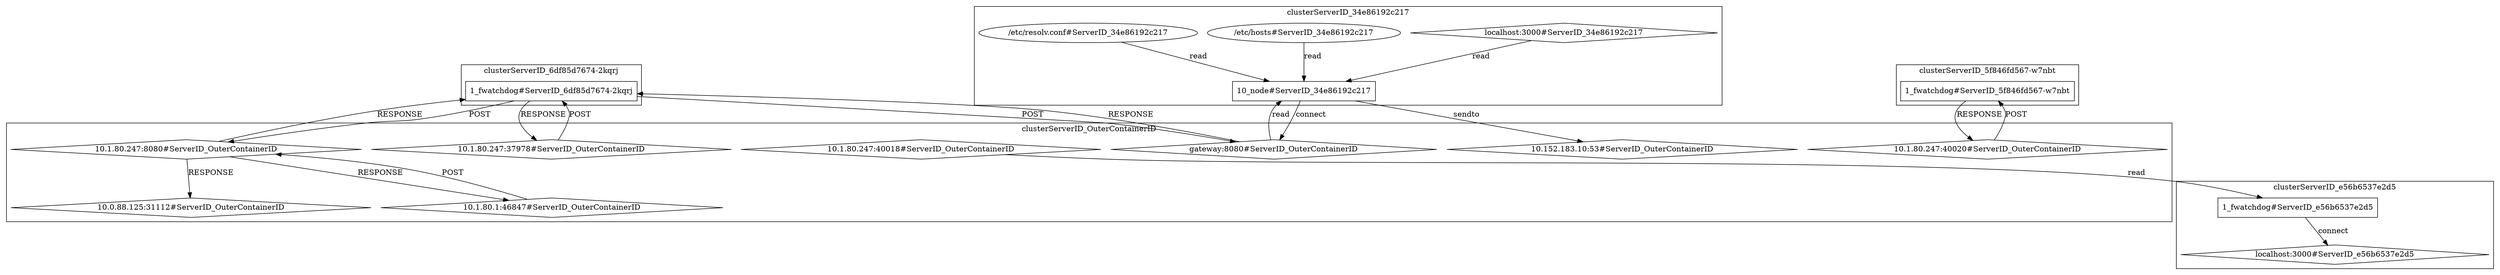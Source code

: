 digraph G {
	"1_fwatchdog#ServerID_6df85d7674-2kqrj"->"gateway:8080#ServerID_OuterContainerID"[ label="POST" ];
	"10.1.80.247:37978#ServerID_OuterContainerID"->"1_fwatchdog#ServerID_6df85d7674-2kqrj"[ label="POST" ];
	"10.1.80.247:40020#ServerID_OuterContainerID"->"1_fwatchdog#ServerID_5f846fd567-w7nbt"[ label="POST" ];
	"gateway:8080#ServerID_OuterContainerID"->"1_fwatchdog#ServerID_6df85d7674-2kqrj"[ label="RESPONSE" ];
	"1_fwatchdog#ServerID_6df85d7674-2kqrj"->"10.1.80.247:37978#ServerID_OuterContainerID"[ label="RESPONSE" ];
	"10.1.80.247:8080#ServerID_OuterContainerID"->"1_fwatchdog#ServerID_6df85d7674-2kqrj"[ label="RESPONSE" ];
	"1_fwatchdog#ServerID_6df85d7674-2kqrj"->"10.1.80.247:8080#ServerID_OuterContainerID"[ label="POST" ];
	"1_fwatchdog#ServerID_5f846fd567-w7nbt"->"10.1.80.247:40020#ServerID_OuterContainerID"[ label="RESPONSE" ];
	"localhost:3000#ServerID_34e86192c217"->"10_node#ServerID_34e86192c217"[ label="read" ];
	"/etc/hosts#ServerID_34e86192c217"->"10_node#ServerID_34e86192c217"[ label="read" ];
	"10_node#ServerID_34e86192c217"->"10.152.183.10:53#ServerID_OuterContainerID"[ label="sendto" ];
	"/etc/resolv.conf#ServerID_34e86192c217"->"10_node#ServerID_34e86192c217"[ label="read" ];
	"10_node#ServerID_34e86192c217"->"gateway:8080#ServerID_OuterContainerID"[ label="connect" ];
	"1_fwatchdog#ServerID_e56b6537e2d5"->"localhost:3000#ServerID_e56b6537e2d5"[ label="connect" ];
	"gateway:8080#ServerID_OuterContainerID"->"10_node#ServerID_34e86192c217"[ label="read" ];
	"10.1.80.247:40018#ServerID_OuterContainerID"->"1_fwatchdog#ServerID_e56b6537e2d5"[ label="read" ];
	"10.1.80.247:8080#ServerID_OuterContainerID"->"10.1.80.1:46847#ServerID_OuterContainerID"[ label="RESPONSE" ];
	"10.1.80.1:46847#ServerID_OuterContainerID"->"10.1.80.247:8080#ServerID_OuterContainerID"[ label="POST" ];
	"10.1.80.247:8080#ServerID_OuterContainerID"->"10.0.88.125:31112#ServerID_OuterContainerID"[ label="RESPONSE" ];
	subgraph "clusterServerID_34e86192c217" {
	label="clusterServerID_34e86192c217";
	"/etc/hosts#ServerID_34e86192c217" [ shape=ellipse ];
	"/etc/resolv.conf#ServerID_34e86192c217" [ shape=ellipse ];
	"10_node#ServerID_34e86192c217" [ shape=box ];
	"localhost:3000#ServerID_34e86192c217" [ shape=diamond ];

}
;
	subgraph "clusterServerID_5f846fd567-w7nbt" {
	label="clusterServerID_5f846fd567-w7nbt";
	"1_fwatchdog#ServerID_5f846fd567-w7nbt" [ shape=box ];

}
;
	subgraph "clusterServerID_6df85d7674-2kqrj" {
	label="clusterServerID_6df85d7674-2kqrj";
	"1_fwatchdog#ServerID_6df85d7674-2kqrj" [ shape=box ];

}
;
	subgraph "clusterServerID_OuterContainerID" {
	label="clusterServerID_OuterContainerID";
	"10.0.88.125:31112#ServerID_OuterContainerID" [ shape=diamond ];
	"10.1.80.1:46847#ServerID_OuterContainerID" [ shape=diamond ];
	"10.1.80.247:37978#ServerID_OuterContainerID" [ shape=diamond ];
	"10.1.80.247:40018#ServerID_OuterContainerID" [ shape=diamond ];
	"10.1.80.247:40020#ServerID_OuterContainerID" [ shape=diamond ];
	"10.1.80.247:8080#ServerID_OuterContainerID" [ shape=diamond ];
	"10.152.183.10:53#ServerID_OuterContainerID" [ shape=diamond ];
	"gateway:8080#ServerID_OuterContainerID" [ shape=diamond ];

}
;
	subgraph "clusterServerID_e56b6537e2d5" {
	label="clusterServerID_e56b6537e2d5";
	"1_fwatchdog#ServerID_e56b6537e2d5" [ shape=box ];
	"localhost:3000#ServerID_e56b6537e2d5" [ shape=diamond ];

}
;

}
